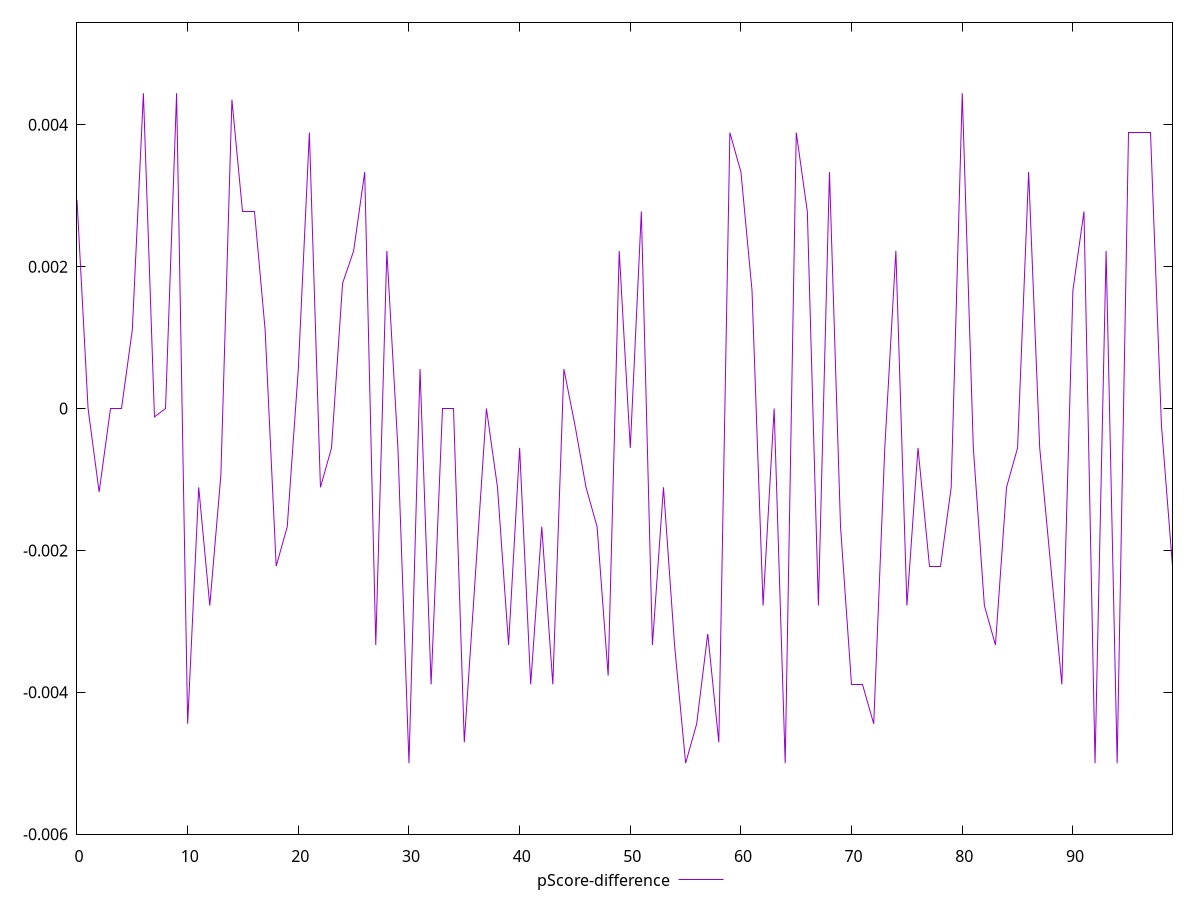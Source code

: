 reset

$pScoreDifference <<EOF
0 0.002941176470588225
1 0
2 -0.0011764705882352788
3 0
4 0
5 0.0011111111111111738
6 0.004444444444444473
7 -0.00011764705882350013
8 0
9 0.004444444444444473
10 -0.004444444444444473
11 -0.0011111111111110628
12 -0.002777777777777768
13 -0.0009411764705882231
14 0.004352941176470615
15 0.002777777777777768
16 0.002777777777777768
17 0.0011111111111111738
18 -0.0022222222222222365
19 -0.0016666666666667052
20 0.0005555555555555314
21 0.0038888888888888307
22 -0.0011111111111110628
23 -0.0005555555555555314
24 0.001764705882352946
25 0.0022222222222222365
26 0.0033333333333332993
27 -0.0033333333333334103
28 0.0022222222222222365
29 -0.0005555555555555314
30 -0.0050000000000000044
31 0.0005555555555555314
32 -0.0038888888888889417
33 1.1102230246251565e-16
34 0
35 -0.004705882352941171
36 -0.002352941176470613
37 0
38 -0.0011111111111111738
39 -0.0033333333333332993
40 -0.0005555555555555314
41 -0.0038888888888888307
42 -0.0016666666666665941
43 -0.0038888888888888307
44 0.0005555555555555314
45 -0.00023529411764705577
46 -0.0011111111111110628
47 -0.0016666666666667052
48 -0.003764705882352948
49 0.0022222222222222365
50 -0.0005555555555555314
51 0.002777777777777768
52 -0.0033333333333332993
53 -0.0011111111111111738
54 -0.0033333333333334103
55 -0.0050000000000000044
56 -0.004444444444444473
57 -0.0031764705882352806
58 -0.004705882352941171
59 0.0038888888888889417
60 0.0033333333333332993
61 0.0016666666666665941
62 -0.002777777777777768
63 0
64 -0.0050000000000000044
65 0.0038888888888889417
66 0.002777777777777768
67 -0.002777777777777768
68 0.0033333333333332993
69 -0.0016666666666665941
70 -0.0038888888888889417
71 -0.0038888888888889417
72 -0.004444444444444473
73 -0.0005555555555555314
74 0.0022222222222221255
75 -0.002777777777777768
76 -0.0005555555555556424
77 -0.0022222222222222365
78 -0.0022222222222222365
79 -0.0011111111111111738
80 0.004444444444444473
81 -0.0005555555555555314
82 -0.002777777777777879
83 -0.0033333333333332993
84 -0.0011111111111111738
85 -0.0005555555555556424
86 0.0033333333333332993
87 -0.0005555555555555314
88 -0.0022222222222222365
89 -0.0038888888888889417
90 0.0016666666666667052
91 0.002777777777777768
92 -0.0050000000000000044
93 0.0022222222222222365
94 -0.0050000000000000044
95 0.0038888888888888307
96 0.0038888888888888307
97 0.0038888888888889417
98 -0.00023529411764705577
99 -0.0022222222222222365
EOF

set key outside below
set xrange [0:99]
set yrange [-0.0060000000000000045:0.005444444444444473]
set trange [-0.0060000000000000045:0.005444444444444473]
set terminal svg size 640, 500 enhanced background rgb 'white'
set output "report_00013_2021-02-09T12-04-24.940Z/render-blocking-resources/samples/pages+cached+noadtech+nomedia/pScore-difference/values.svg"

plot $pScoreDifference title "pScore-difference" with line

reset
